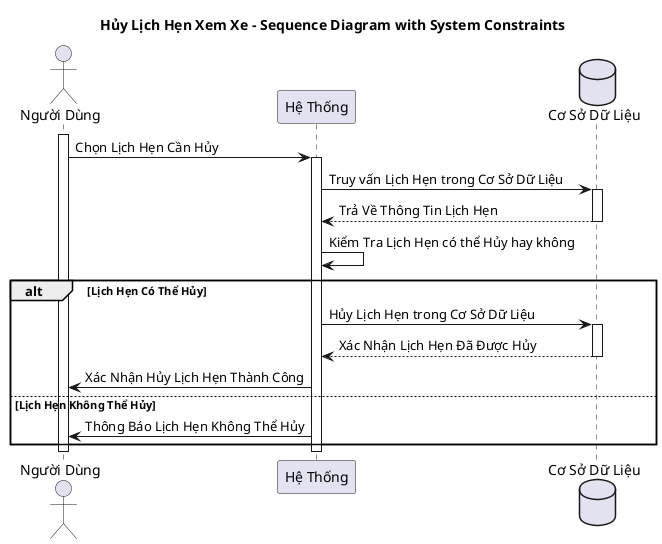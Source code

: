 @startuml
title Hủy Lịch Hẹn Xem Xe - Sequence Diagram with System Constraints

actor "Người Dùng" as user
participant "Hệ Thống" as system
database "Cơ Sở Dữ Liệu" as database

activate user
user -> system: Chọn Lịch Hẹn Cần Hủy
activate system
system -> database: Truy vấn Lịch Hẹn trong Cơ Sở Dữ Liệu
activate database
database --> system: Trả Về Thông Tin Lịch Hẹn
deactivate database
system -> system: Kiểm Tra Lịch Hẹn có thể Hủy hay không
alt Lịch Hẹn Có Thể Hủy
    system -> database: Hủy Lịch Hẹn trong Cơ Sở Dữ Liệu
    activate database
    database --> system: Xác Nhận Lịch Hẹn Đã Được Hủy
    deactivate database
    system -> user: Xác Nhận Hủy Lịch Hẹn Thành Công
else Lịch Hẹn Không Thể Hủy
    system -> user: Thông Báo Lịch Hẹn Không Thể Hủy
end
deactivate system
deactivate user
@enduml
